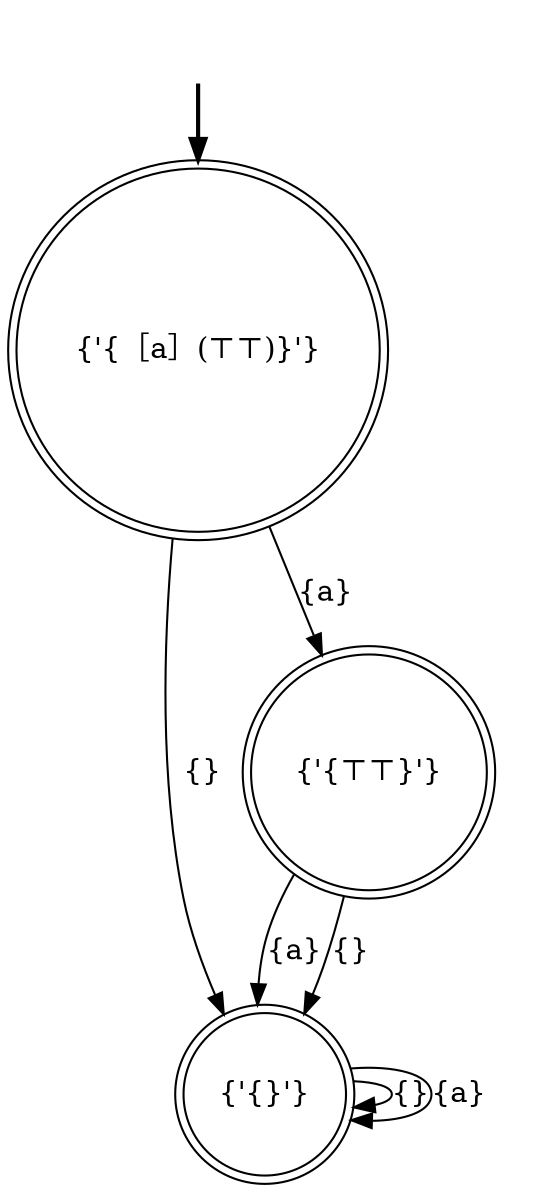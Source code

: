 digraph {
	fake [style=invisible]
	"{'{}'}" [shape=doublecircle]
	"{'{［a］(⊤⊤)}'}" [root=true shape=doublecircle]
	"{'{⊤⊤}'}" [shape=doublecircle]
	fake -> "{'{［a］(⊤⊤)}'}" [style=bold]
	"{'{}'}" -> "{'{}'}" [label="{}"]
	"{'{［a］(⊤⊤)}'}" -> "{'{}'}" [label="{}"]
	"{'{⊤⊤}'}" -> "{'{}'}" [label="{a}"]
	"{'{}'}" -> "{'{}'}" [label="{a}"]
	"{'{［a］(⊤⊤)}'}" -> "{'{⊤⊤}'}" [label="{a}"]
	"{'{⊤⊤}'}" -> "{'{}'}" [label="{}"]
}
